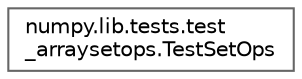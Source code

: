 digraph "Graphical Class Hierarchy"
{
 // LATEX_PDF_SIZE
  bgcolor="transparent";
  edge [fontname=Helvetica,fontsize=10,labelfontname=Helvetica,labelfontsize=10];
  node [fontname=Helvetica,fontsize=10,shape=box,height=0.2,width=0.4];
  rankdir="LR";
  Node0 [id="Node000000",label="numpy.lib.tests.test\l_arraysetops.TestSetOps",height=0.2,width=0.4,color="grey40", fillcolor="white", style="filled",URL="$d2/df7/classnumpy_1_1lib_1_1tests_1_1test__arraysetops_1_1TestSetOps.html",tooltip=" "];
}
